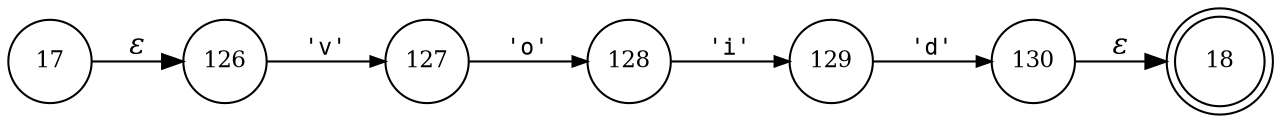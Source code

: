 digraph ATN {
rankdir=LR;
s18[fontsize=11, label="18", shape=doublecircle, fixedsize=true, width=.6];
s128[fontsize=11,label="128", shape=circle, fixedsize=true, width=.55, peripheries=1];
s17[fontsize=11,label="17", shape=circle, fixedsize=true, width=.55, peripheries=1];
s129[fontsize=11,label="129", shape=circle, fixedsize=true, width=.55, peripheries=1];
s130[fontsize=11,label="130", shape=circle, fixedsize=true, width=.55, peripheries=1];
s126[fontsize=11,label="126", shape=circle, fixedsize=true, width=.55, peripheries=1];
s127[fontsize=11,label="127", shape=circle, fixedsize=true, width=.55, peripheries=1];
s17 -> s126 [fontname="Times-Italic", label="&epsilon;"];
s126 -> s127 [fontsize=11, fontname="Courier", arrowsize=.7, label = "'v'", arrowhead = normal];
s127 -> s128 [fontsize=11, fontname="Courier", arrowsize=.7, label = "'o'", arrowhead = normal];
s128 -> s129 [fontsize=11, fontname="Courier", arrowsize=.7, label = "'i'", arrowhead = normal];
s129 -> s130 [fontsize=11, fontname="Courier", arrowsize=.7, label = "'d'", arrowhead = normal];
s130 -> s18 [fontname="Times-Italic", label="&epsilon;"];
}